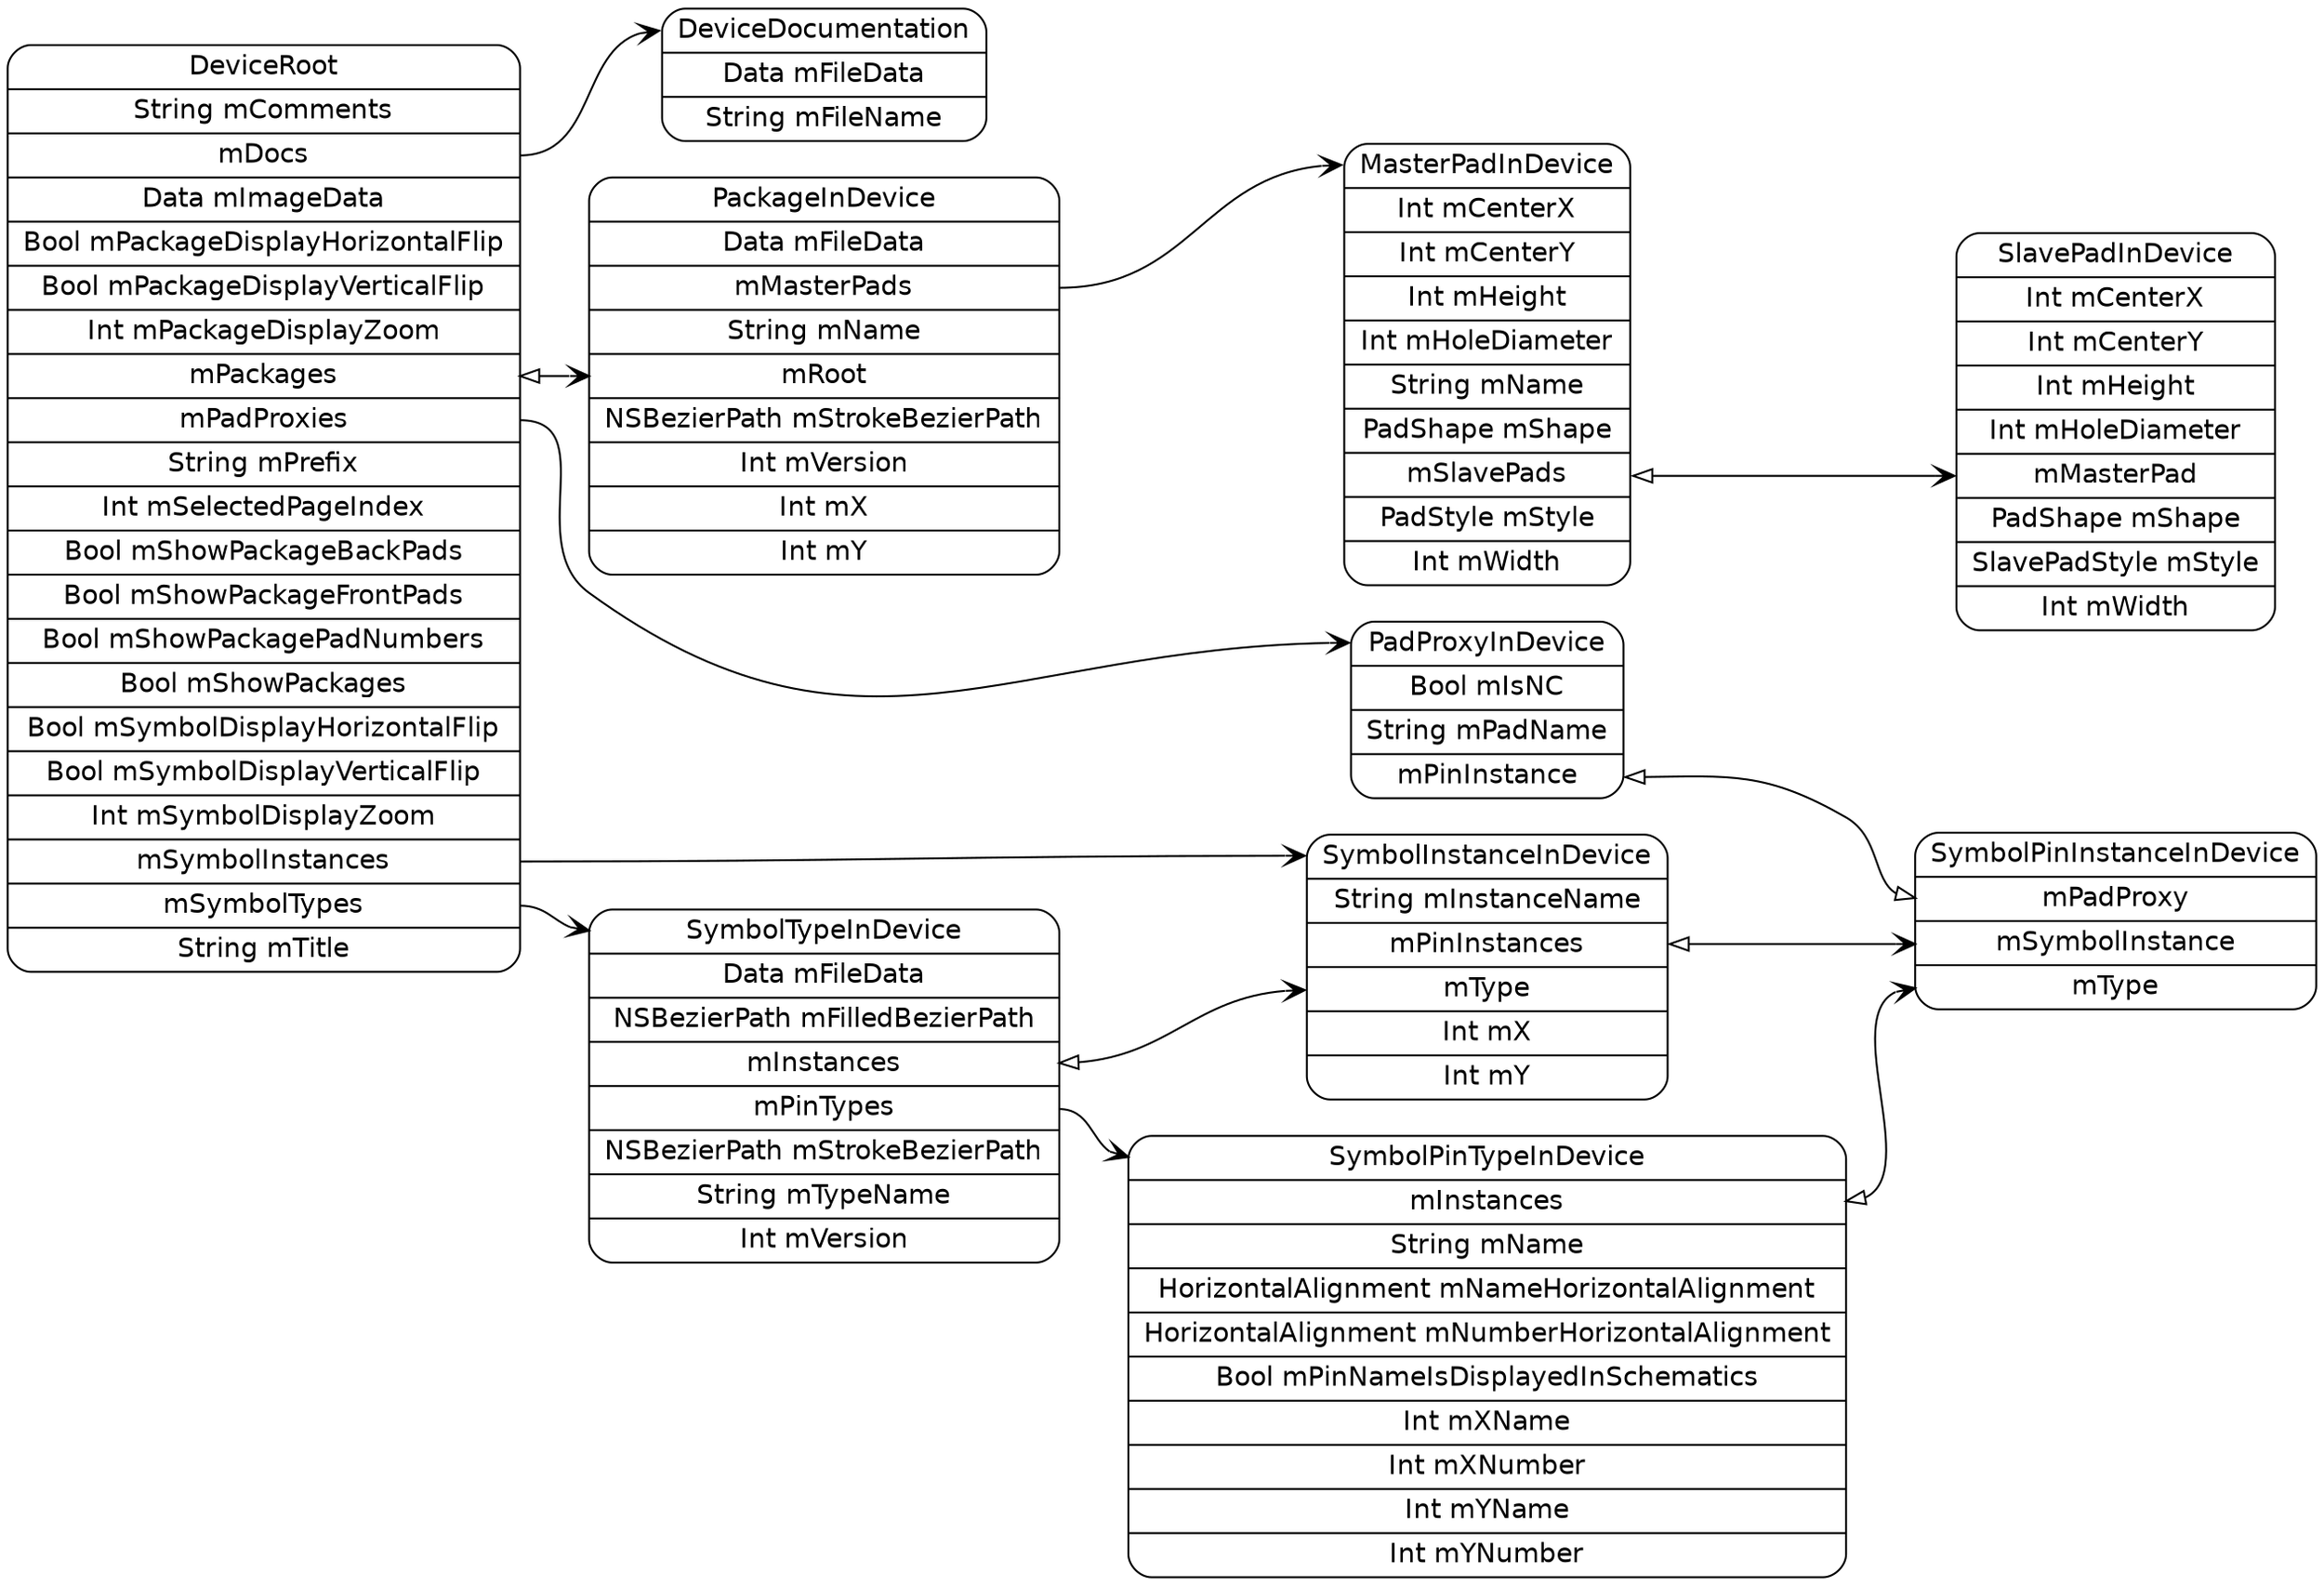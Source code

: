 digraph G {
  rankdir=LR ;
  node [shape=record fontname=helvetica style=rounded] ;
  DeviceRoot[label="<DeviceRoot>DeviceRoot|String mComments|<mDocs>mDocs|Data mImageData|Bool mPackageDisplayHorizontalFlip|Bool mPackageDisplayVerticalFlip|Int mPackageDisplayZoom|<mPackages>mPackages|<mPadProxies>mPadProxies|String mPrefix|Int mSelectedPageIndex|Bool mShowPackageBackPads|Bool mShowPackageFrontPads|Bool mShowPackagePadNumbers|Bool mShowPackages|Bool mSymbolDisplayHorizontalFlip|Bool mSymbolDisplayVerticalFlip|Int mSymbolDisplayZoom|<mSymbolInstances>mSymbolInstances|<mSymbolTypes>mSymbolTypes|String mTitle"] ;
  SymbolTypeInDevice[label="<SymbolTypeInDevice>SymbolTypeInDevice|Data mFileData|NSBezierPath mFilledBezierPath|<mInstances>mInstances|<mPinTypes>mPinTypes|NSBezierPath mStrokeBezierPath|String mTypeName|Int mVersion"] ;
  SymbolPinTypeInDevice[label="<SymbolPinTypeInDevice>SymbolPinTypeInDevice|<mInstances>mInstances|String mName|HorizontalAlignment mNameHorizontalAlignment|HorizontalAlignment mNumberHorizontalAlignment|Bool mPinNameIsDisplayedInSchematics|Int mXName|Int mXNumber|Int mYName|Int mYNumber"] ;
  SymbolPinInstanceInDevice[label="<SymbolPinInstanceInDevice>SymbolPinInstanceInDevice|<mPadProxy>mPadProxy|<mSymbolInstance>mSymbolInstance|<mType>mType"] ;
  SymbolInstanceInDevice[label="<SymbolInstanceInDevice>SymbolInstanceInDevice|String mInstanceName|<mPinInstances>mPinInstances|<mType>mType|Int mX|Int mY"] ;
  PadProxyInDevice[label="<PadProxyInDevice>PadProxyInDevice|Bool mIsNC|String mPadName|<mPinInstance>mPinInstance"] ;
  PackageInDevice[label="<PackageInDevice>PackageInDevice|Data mFileData|<mMasterPads>mMasterPads|String mName|<mRoot>mRoot|NSBezierPath mStrokeBezierPath|Int mVersion|Int mX|Int mY"] ;
  MasterPadInDevice[label="<MasterPadInDevice>MasterPadInDevice|Int mCenterX|Int mCenterY|Int mHeight|Int mHoleDiameter|String mName|PadShape mShape|<mSlavePads>mSlavePads|PadStyle mStyle|Int mWidth"] ;
  SlavePadInDevice[label="<SlavePadInDevice>SlavePadInDevice|Int mCenterX|Int mCenterY|Int mHeight|Int mHoleDiameter|<mMasterPad>mMasterPad|PadShape mShape|SlavePadStyle mStyle|Int mWidth"] ;
  DeviceDocumentation[label="<DeviceDocumentation>DeviceDocumentation|Data mFileData|String mFileName"] ;
  DeviceRoot:mDocs -> DeviceDocumentation:DeviceDocumentation [dir=both arrowtail=none arrowhead=vee] ;
  DeviceRoot:mPackages -> PackageInDevice:mRoot [dir=both arrowtail=onormal arrowhead=vee] ;
  DeviceRoot:mPadProxies -> PadProxyInDevice:PadProxyInDevice [dir=both arrowtail=none arrowhead=vee] ;
  DeviceRoot:mSymbolInstances -> SymbolInstanceInDevice:SymbolInstanceInDevice [dir=both arrowtail=none arrowhead=vee] ;
  DeviceRoot:mSymbolTypes -> SymbolTypeInDevice:SymbolTypeInDevice [dir=both arrowtail=none arrowhead=vee] ;
  SymbolTypeInDevice:mInstances -> SymbolInstanceInDevice:mType [dir=both arrowtail=onormal arrowhead=vee] ;
  SymbolTypeInDevice:mPinTypes -> SymbolPinTypeInDevice:SymbolPinTypeInDevice [dir=both arrowtail=none arrowhead=vee] ;
  SymbolPinTypeInDevice:mInstances -> SymbolPinInstanceInDevice:mType [dir=both arrowtail=onormal arrowhead=vee] ;
  SymbolInstanceInDevice:mPinInstances -> SymbolPinInstanceInDevice:mSymbolInstance [dir=both arrowtail=onormal arrowhead=vee] ;
  PadProxyInDevice:mPinInstance -> SymbolPinInstanceInDevice:mPadProxy [dir=both arrowtail=onormal arrowhead=onormal] ;
  PackageInDevice:mMasterPads -> MasterPadInDevice:MasterPadInDevice [dir=both arrowtail=none arrowhead=vee] ;
  MasterPadInDevice:mSlavePads -> SlavePadInDevice:mMasterPad [dir=both arrowtail=onormal arrowhead=vee] ;
}
